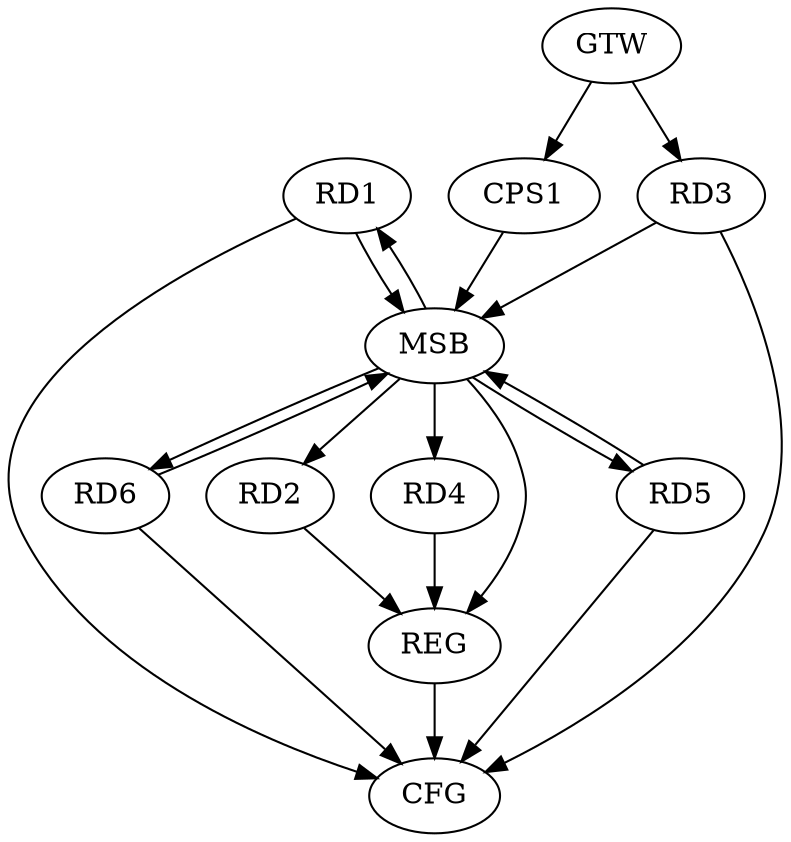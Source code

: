 strict digraph G {
  RD1 [ label="RD1" ];
  RD2 [ label="RD2" ];
  RD3 [ label="RD3" ];
  RD4 [ label="RD4" ];
  RD5 [ label="RD5" ];
  RD6 [ label="RD6" ];
  CPS1 [ label="CPS1" ];
  GTW [ label="GTW" ];
  REG [ label="REG" ];
  MSB [ label="MSB" ];
  CFG [ label="CFG" ];
  GTW -> RD3;
  GTW -> CPS1;
  RD2 -> REG;
  RD4 -> REG;
  RD1 -> MSB;
  MSB -> REG;
  RD3 -> MSB;
  MSB -> RD5;
  RD5 -> MSB;
  RD6 -> MSB;
  CPS1 -> MSB;
  MSB -> RD1;
  MSB -> RD2;
  MSB -> RD4;
  MSB -> RD6;
  RD6 -> CFG;
  RD5 -> CFG;
  RD3 -> CFG;
  RD1 -> CFG;
  REG -> CFG;
}

